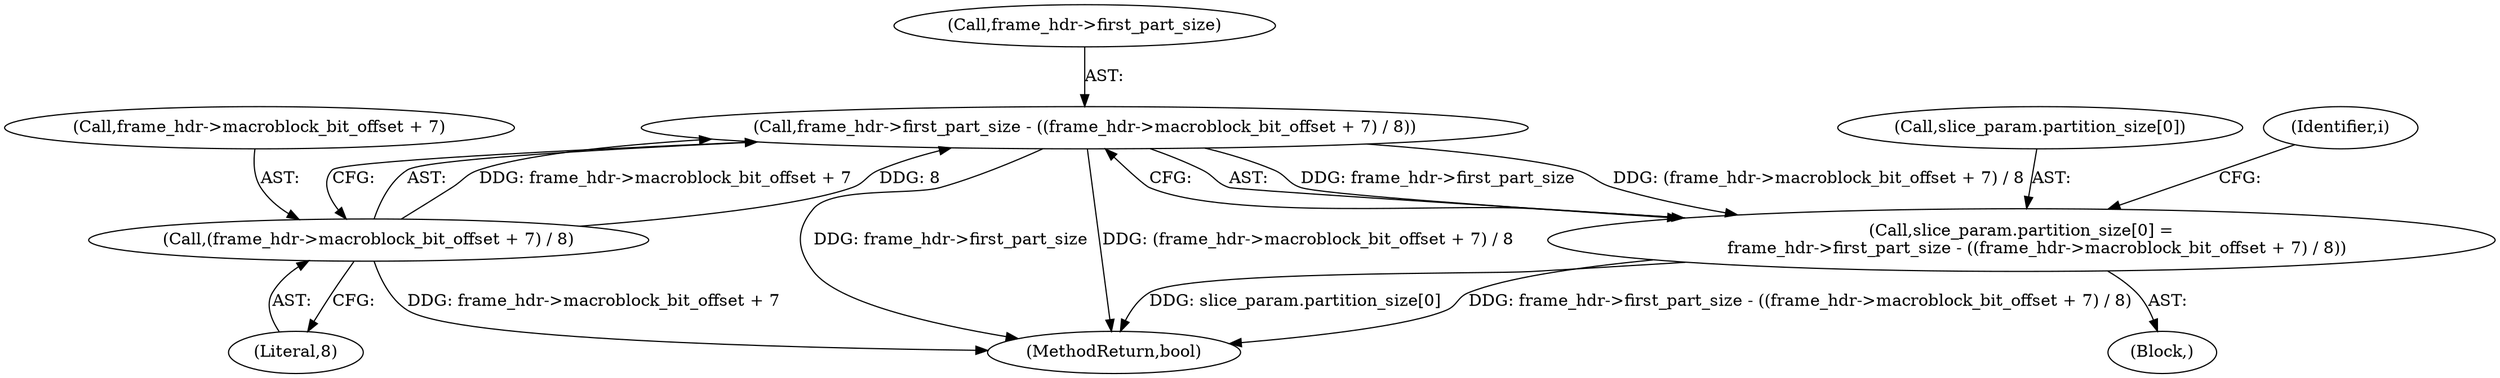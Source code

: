 digraph "0_Chrome_27c68f543e5eba779902447445dfb05ec3f5bf75_2@pointer" {
"1000714" [label="(Call,frame_hdr->first_part_size - ((frame_hdr->macroblock_bit_offset + 7) / 8))"];
"1000718" [label="(Call,(frame_hdr->macroblock_bit_offset + 7) / 8)"];
"1000708" [label="(Call,slice_param.partition_size[0] =\n      frame_hdr->first_part_size - ((frame_hdr->macroblock_bit_offset + 7) / 8))"];
"1000786" [label="(MethodReturn,bool)"];
"1000715" [label="(Call,frame_hdr->first_part_size)"];
"1000714" [label="(Call,frame_hdr->first_part_size - ((frame_hdr->macroblock_bit_offset + 7) / 8))"];
"1000718" [label="(Call,(frame_hdr->macroblock_bit_offset + 7) / 8)"];
"1000728" [label="(Identifier,i)"];
"1000708" [label="(Call,slice_param.partition_size[0] =\n      frame_hdr->first_part_size - ((frame_hdr->macroblock_bit_offset + 7) / 8))"];
"1000106" [label="(Block,)"];
"1000709" [label="(Call,slice_param.partition_size[0])"];
"1000719" [label="(Call,frame_hdr->macroblock_bit_offset + 7)"];
"1000724" [label="(Literal,8)"];
"1000714" -> "1000708"  [label="AST: "];
"1000714" -> "1000718"  [label="CFG: "];
"1000715" -> "1000714"  [label="AST: "];
"1000718" -> "1000714"  [label="AST: "];
"1000708" -> "1000714"  [label="CFG: "];
"1000714" -> "1000786"  [label="DDG: frame_hdr->first_part_size"];
"1000714" -> "1000786"  [label="DDG: (frame_hdr->macroblock_bit_offset + 7) / 8"];
"1000714" -> "1000708"  [label="DDG: frame_hdr->first_part_size"];
"1000714" -> "1000708"  [label="DDG: (frame_hdr->macroblock_bit_offset + 7) / 8"];
"1000718" -> "1000714"  [label="DDG: frame_hdr->macroblock_bit_offset + 7"];
"1000718" -> "1000714"  [label="DDG: 8"];
"1000718" -> "1000724"  [label="CFG: "];
"1000719" -> "1000718"  [label="AST: "];
"1000724" -> "1000718"  [label="AST: "];
"1000718" -> "1000786"  [label="DDG: frame_hdr->macroblock_bit_offset + 7"];
"1000708" -> "1000106"  [label="AST: "];
"1000709" -> "1000708"  [label="AST: "];
"1000728" -> "1000708"  [label="CFG: "];
"1000708" -> "1000786"  [label="DDG: frame_hdr->first_part_size - ((frame_hdr->macroblock_bit_offset + 7) / 8)"];
"1000708" -> "1000786"  [label="DDG: slice_param.partition_size[0]"];
}
